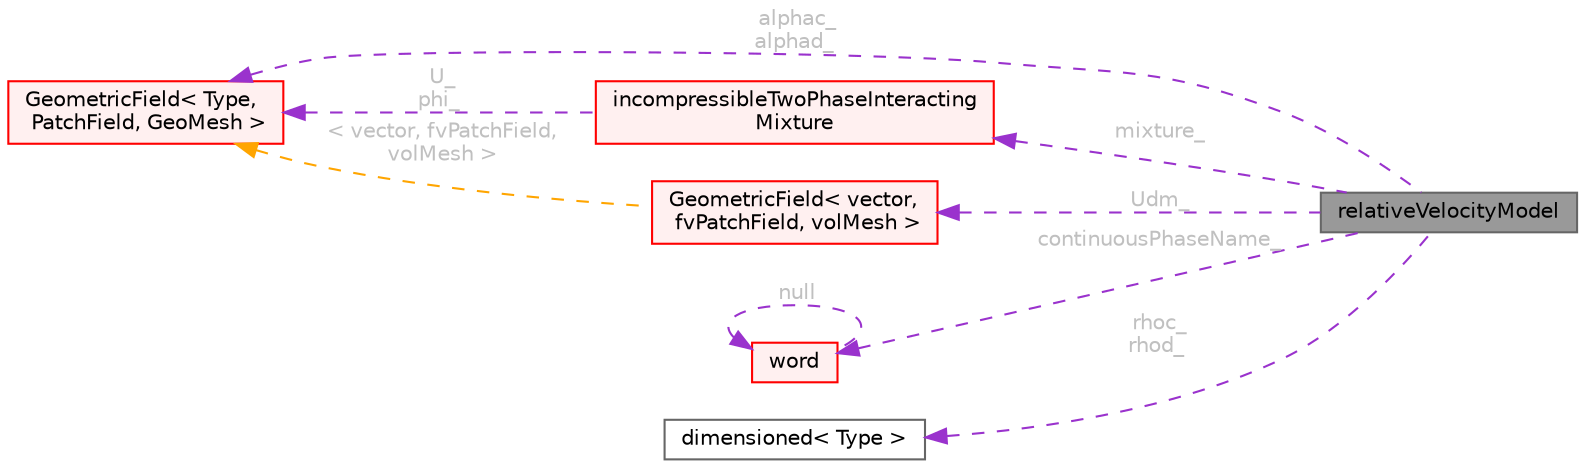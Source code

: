 digraph "relativeVelocityModel"
{
 // LATEX_PDF_SIZE
  bgcolor="transparent";
  edge [fontname=Helvetica,fontsize=10,labelfontname=Helvetica,labelfontsize=10];
  node [fontname=Helvetica,fontsize=10,shape=box,height=0.2,width=0.4];
  rankdir="LR";
  Node1 [id="Node000001",label="relativeVelocityModel",height=0.2,width=0.4,color="gray40", fillcolor="grey60", style="filled", fontcolor="black",tooltip=" "];
  Node2 -> Node1 [id="edge1_Node000001_Node000002",dir="back",color="darkorchid3",style="dashed",tooltip=" ",label=" mixture_",fontcolor="grey" ];
  Node2 [id="Node000002",label="incompressibleTwoPhaseInteracting\lMixture",height=0.2,width=0.4,color="red", fillcolor="#FFF0F0", style="filled",URL="$classFoam_1_1incompressibleTwoPhaseInteractingMixture.html",tooltip="A two-phase incompressible transportModel for interacting phases requiring the direct evaluation of t..."];
  Node30 -> Node2 [id="edge2_Node000002_Node000030",dir="back",color="darkorchid3",style="dashed",tooltip=" ",label=" U_\nphi_",fontcolor="grey" ];
  Node30 [id="Node000030",label="GeometricField\< Type,\l PatchField, GeoMesh \>",height=0.2,width=0.4,color="red", fillcolor="#FFF0F0", style="filled",URL="$classFoam_1_1GeometricField.html",tooltip="Generic GeometricField class."];
  Node18 -> Node1 [id="edge3_Node000001_Node000018",dir="back",color="darkorchid3",style="dashed",tooltip=" ",label=" continuousPhaseName_",fontcolor="grey" ];
  Node18 [id="Node000018",label="word",height=0.2,width=0.4,color="red", fillcolor="#FFF0F0", style="filled",URL="$classFoam_1_1word.html",tooltip="A class for handling words, derived from Foam::string."];
  Node18 -> Node18 [id="edge4_Node000018_Node000018",dir="back",color="darkorchid3",style="dashed",tooltip=" ",label=" null",fontcolor="grey" ];
  Node30 -> Node1 [id="edge5_Node000001_Node000030",dir="back",color="darkorchid3",style="dashed",tooltip=" ",label=" alphac_\nalphad_",fontcolor="grey" ];
  Node36 -> Node1 [id="edge6_Node000001_Node000036",dir="back",color="darkorchid3",style="dashed",tooltip=" ",label=" rhoc_\nrhod_",fontcolor="grey" ];
  Node36 [id="Node000036",label="dimensioned\< Type \>",height=0.2,width=0.4,color="gray40", fillcolor="white", style="filled",URL="$classFoam_1_1dimensioned.html",tooltip="Generic dimensioned Type class."];
  Node37 -> Node1 [id="edge7_Node000001_Node000037",dir="back",color="darkorchid3",style="dashed",tooltip=" ",label=" Udm_",fontcolor="grey" ];
  Node37 [id="Node000037",label="GeometricField\< vector,\l fvPatchField, volMesh \>",height=0.2,width=0.4,color="red", fillcolor="#FFF0F0", style="filled",URL="$classFoam_1_1GeometricField.html",tooltip=" "];
  Node30 -> Node37 [id="edge8_Node000037_Node000030",dir="back",color="orange",style="dashed",tooltip=" ",label=" \< vector, fvPatchField,\l volMesh \>",fontcolor="grey" ];
}
